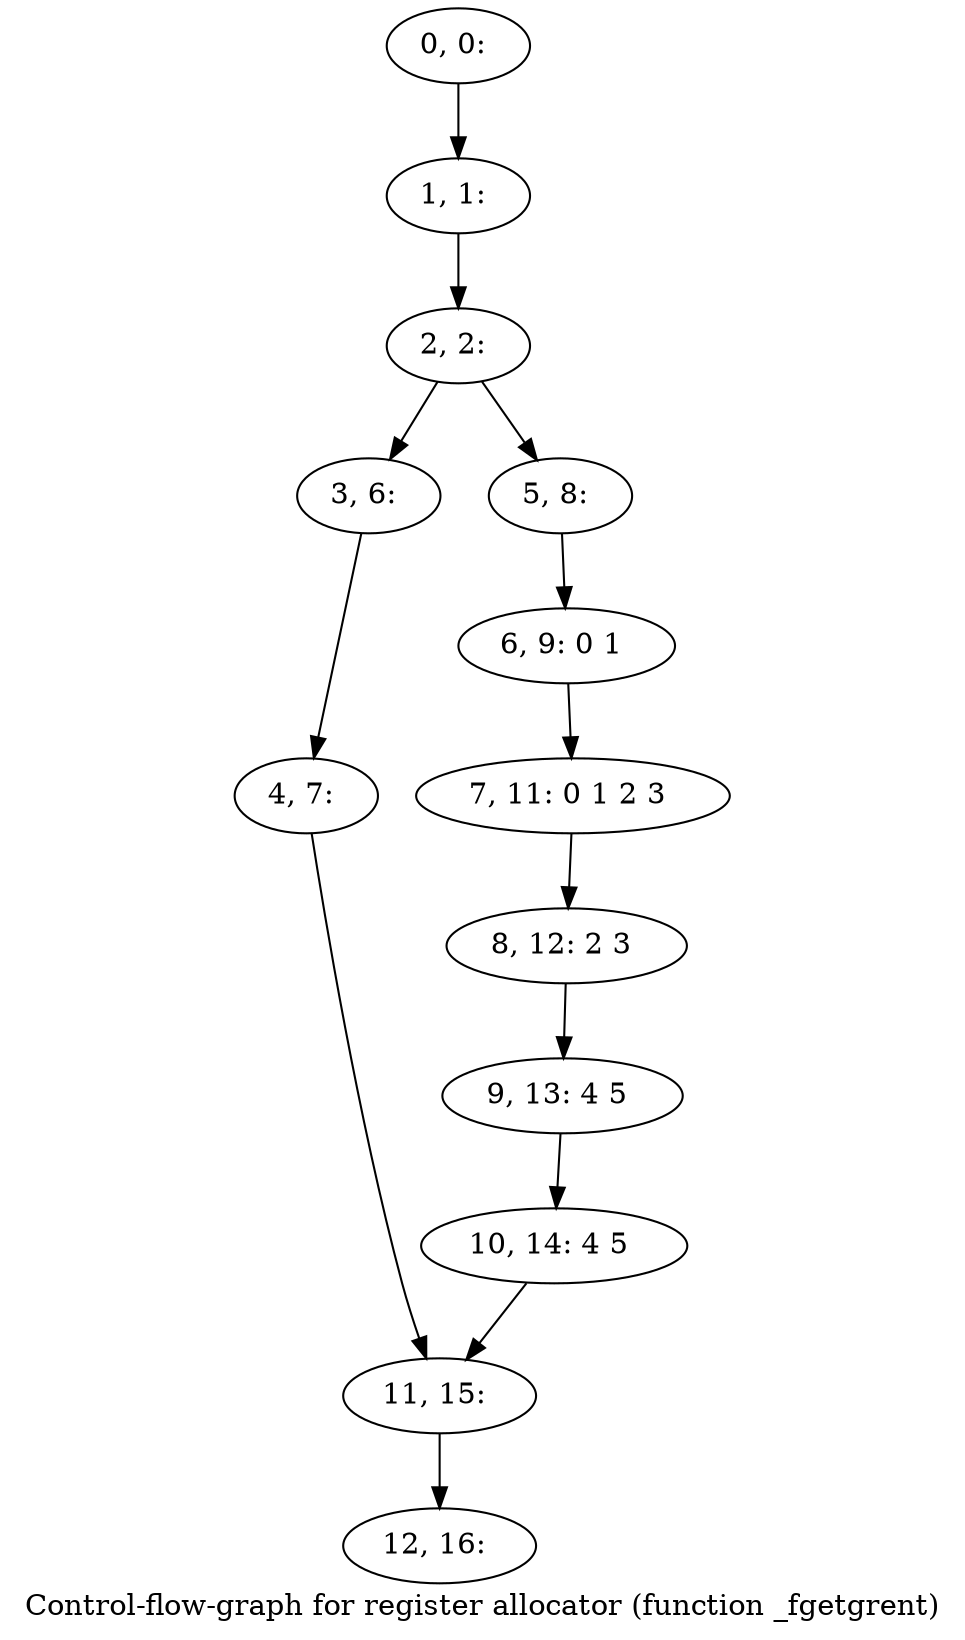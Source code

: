 digraph G {
graph [label="Control-flow-graph for register allocator (function _fgetgrent)"]
0[label="0, 0: "];
1[label="1, 1: "];
2[label="2, 2: "];
3[label="3, 6: "];
4[label="4, 7: "];
5[label="5, 8: "];
6[label="6, 9: 0 1 "];
7[label="7, 11: 0 1 2 3 "];
8[label="8, 12: 2 3 "];
9[label="9, 13: 4 5 "];
10[label="10, 14: 4 5 "];
11[label="11, 15: "];
12[label="12, 16: "];
0->1 ;
1->2 ;
2->3 ;
2->5 ;
3->4 ;
4->11 ;
5->6 ;
6->7 ;
7->8 ;
8->9 ;
9->10 ;
10->11 ;
11->12 ;
}
